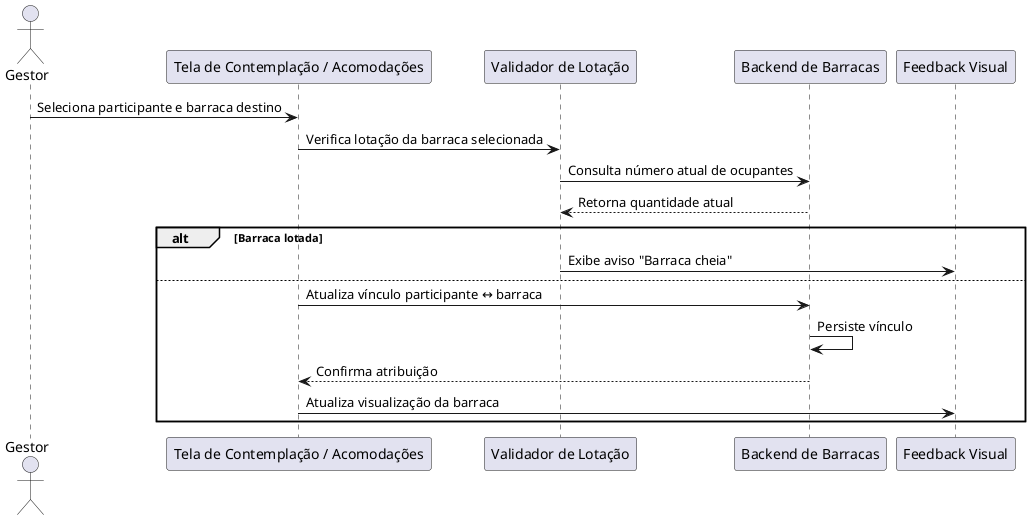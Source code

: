 @startuml name "Atribuição de Participante à Barraca"
actor Gestor
participant "Tela de Contemplação / Acomodações" as Acomodacoes
participant "Validador de Lotação" as Validador
participant "Backend de Barracas" as Backend
participant "Feedback Visual" as Feedback

Gestor -> Acomodacoes : Seleciona participante e barraca destino
Acomodacoes -> Validador : Verifica lotação da barraca selecionada
Validador -> Backend : Consulta número atual de ocupantes
Backend --> Validador : Retorna quantidade atual

alt Barraca lotada
    Validador -> Feedback : Exibe aviso "Barraca cheia"
else
    Acomodacoes -> Backend : Atualiza vínculo participante ↔ barraca
    Backend -> Backend : Persiste vínculo
    Backend --> Acomodacoes : Confirma atribuição
    Acomodacoes -> Feedback : Atualiza visualização da barraca
end
@enduml
